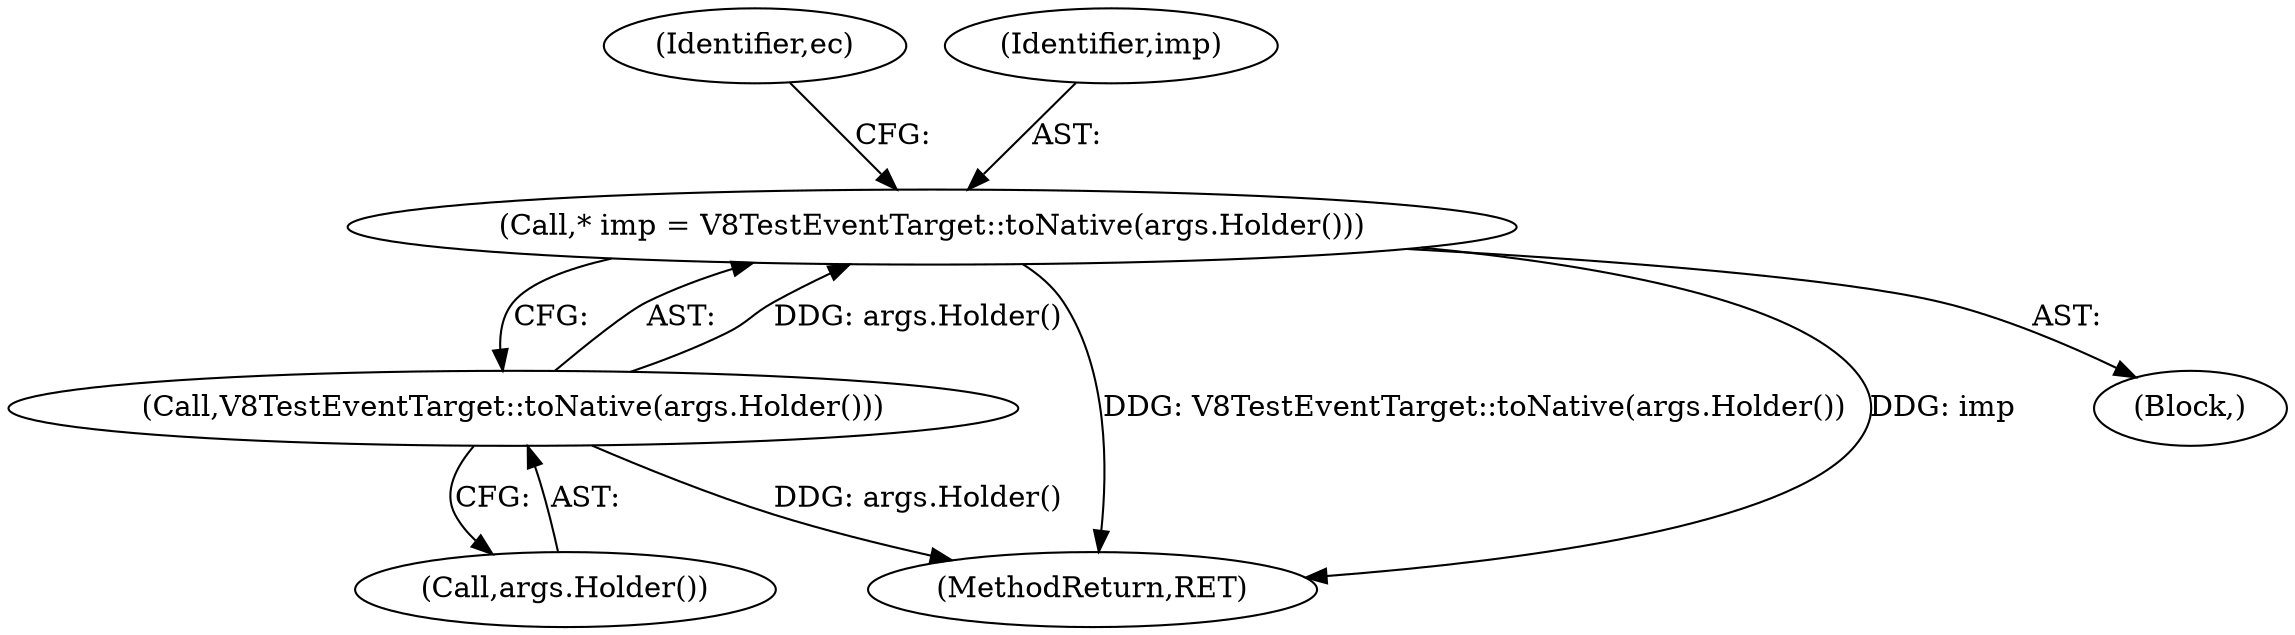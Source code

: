 digraph "0_Chrome_e9372a1bfd3588a80fcf49aa07321f0971dd6091_4@pointer" {
"1000112" [label="(Call,* imp = V8TestEventTarget::toNative(args.Holder()))"];
"1000114" [label="(Call,V8TestEventTarget::toNative(args.Holder()))"];
"1000118" [label="(Identifier,ec)"];
"1000114" [label="(Call,V8TestEventTarget::toNative(args.Holder()))"];
"1000138" [label="(MethodReturn,RET)"];
"1000113" [label="(Identifier,imp)"];
"1000112" [label="(Call,* imp = V8TestEventTarget::toNative(args.Holder()))"];
"1000102" [label="(Block,)"];
"1000115" [label="(Call,args.Holder())"];
"1000112" -> "1000102"  [label="AST: "];
"1000112" -> "1000114"  [label="CFG: "];
"1000113" -> "1000112"  [label="AST: "];
"1000114" -> "1000112"  [label="AST: "];
"1000118" -> "1000112"  [label="CFG: "];
"1000112" -> "1000138"  [label="DDG: V8TestEventTarget::toNative(args.Holder())"];
"1000112" -> "1000138"  [label="DDG: imp"];
"1000114" -> "1000112"  [label="DDG: args.Holder()"];
"1000114" -> "1000115"  [label="CFG: "];
"1000115" -> "1000114"  [label="AST: "];
"1000114" -> "1000138"  [label="DDG: args.Holder()"];
}
